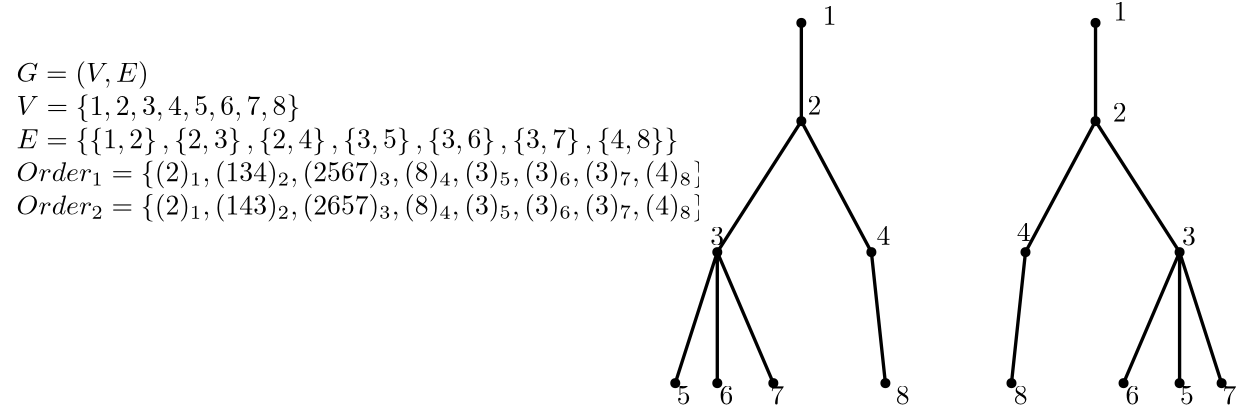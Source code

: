 <?xml version="1.0"?>
<!DOCTYPE ipe SYSTEM "ipe.dtd">
<ipe version="70107" creator="Ipe 7.1.7">
<info created="D:20140523173310" modified="D:20150616192135"/>
<ipestyle name="basic">
<symbol name="arrow/arc(spx)">
<path stroke="sym-stroke" fill="sym-stroke" pen="sym-pen">
0 0 m
-1 0.333 l
-1 -0.333 l
h
</path>
</symbol>
<symbol name="arrow/farc(spx)">
<path stroke="sym-stroke" fill="white" pen="sym-pen">
0 0 m
-1 0.333 l
-1 -0.333 l
h
</path>
</symbol>
<symbol name="mark/circle(sx)" transformations="translations">
<path fill="sym-stroke">
0.6 0 0 0.6 0 0 e
0.4 0 0 0.4 0 0 e
</path>
</symbol>
<symbol name="mark/disk(sx)" transformations="translations">
<path fill="sym-stroke">
0.6 0 0 0.6 0 0 e
</path>
</symbol>
<symbol name="mark/fdisk(sfx)" transformations="translations">
<group>
<path fill="sym-fill">
0.5 0 0 0.5 0 0 e
</path>
<path fill="sym-stroke" fillrule="eofill">
0.6 0 0 0.6 0 0 e
0.4 0 0 0.4 0 0 e
</path>
</group>
</symbol>
<symbol name="mark/box(sx)" transformations="translations">
<path fill="sym-stroke" fillrule="eofill">
-0.6 -0.6 m
0.6 -0.6 l
0.6 0.6 l
-0.6 0.6 l
h
-0.4 -0.4 m
0.4 -0.4 l
0.4 0.4 l
-0.4 0.4 l
h
</path>
</symbol>
<symbol name="mark/square(sx)" transformations="translations">
<path fill="sym-stroke">
-0.6 -0.6 m
0.6 -0.6 l
0.6 0.6 l
-0.6 0.6 l
h
</path>
</symbol>
<symbol name="mark/fsquare(sfx)" transformations="translations">
<group>
<path fill="sym-fill">
-0.5 -0.5 m
0.5 -0.5 l
0.5 0.5 l
-0.5 0.5 l
h
</path>
<path fill="sym-stroke" fillrule="eofill">
-0.6 -0.6 m
0.6 -0.6 l
0.6 0.6 l
-0.6 0.6 l
h
-0.4 -0.4 m
0.4 -0.4 l
0.4 0.4 l
-0.4 0.4 l
h
</path>
</group>
</symbol>
<symbol name="mark/cross(sx)" transformations="translations">
<group>
<path fill="sym-stroke">
-0.43 -0.57 m
0.57 0.43 l
0.43 0.57 l
-0.57 -0.43 l
h
</path>
<path fill="sym-stroke">
-0.43 0.57 m
0.57 -0.43 l
0.43 -0.57 l
-0.57 0.43 l
h
</path>
</group>
</symbol>
<symbol name="arrow/fnormal(spx)">
<path stroke="sym-stroke" fill="white" pen="sym-pen">
0 0 m
-1 0.333 l
-1 -0.333 l
h
</path>
</symbol>
<symbol name="arrow/pointed(spx)">
<path stroke="sym-stroke" fill="sym-stroke" pen="sym-pen">
0 0 m
-1 0.333 l
-0.8 0 l
-1 -0.333 l
h
</path>
</symbol>
<symbol name="arrow/fpointed(spx)">
<path stroke="sym-stroke" fill="white" pen="sym-pen">
0 0 m
-1 0.333 l
-0.8 0 l
-1 -0.333 l
h
</path>
</symbol>
<symbol name="arrow/linear(spx)">
<path stroke="sym-stroke" pen="sym-pen">
-1 0.333 m
0 0 l
-1 -0.333 l
</path>
</symbol>
<symbol name="arrow/fdouble(spx)">
<path stroke="sym-stroke" fill="white" pen="sym-pen">
0 0 m
-1 0.333 l
-1 -0.333 l
h
-1 0 m
-2 0.333 l
-2 -0.333 l
h
</path>
</symbol>
<symbol name="arrow/double(spx)">
<path stroke="sym-stroke" fill="sym-stroke" pen="sym-pen">
0 0 m
-1 0.333 l
-1 -0.333 l
h
-1 0 m
-2 0.333 l
-2 -0.333 l
h
</path>
</symbol>
<pen name="heavier" value="0.8"/>
<pen name="fat" value="1.2"/>
<pen name="ultrafat" value="2"/>
<symbolsize name="large" value="5"/>
<symbolsize name="small" value="2"/>
<symbolsize name="tiny" value="1.1"/>
<arrowsize name="large" value="10"/>
<arrowsize name="small" value="5"/>
<arrowsize name="tiny" value="3"/>
<color name="red" value="1 0 0"/>
<color name="green" value="0 1 0"/>
<color name="blue" value="0 0 1"/>
<color name="yellow" value="1 1 0"/>
<color name="orange" value="1 0.647 0"/>
<color name="gold" value="1 0.843 0"/>
<color name="purple" value="0.627 0.125 0.941"/>
<color name="gray" value="0.745"/>
<color name="brown" value="0.647 0.165 0.165"/>
<color name="navy" value="0 0 0.502"/>
<color name="pink" value="1 0.753 0.796"/>
<color name="seagreen" value="0.18 0.545 0.341"/>
<color name="turquoise" value="0.251 0.878 0.816"/>
<color name="violet" value="0.933 0.51 0.933"/>
<color name="darkblue" value="0 0 0.545"/>
<color name="darkcyan" value="0 0.545 0.545"/>
<color name="darkgray" value="0.663"/>
<color name="darkgreen" value="0 0.392 0"/>
<color name="darkmagenta" value="0.545 0 0.545"/>
<color name="darkorange" value="1 0.549 0"/>
<color name="darkred" value="0.545 0 0"/>
<color name="lightblue" value="0.678 0.847 0.902"/>
<color name="lightcyan" value="0.878 1 1"/>
<color name="lightgray" value="0.827"/>
<color name="lightgreen" value="0.565 0.933 0.565"/>
<color name="lightyellow" value="1 1 0.878"/>
<dashstyle name="dashed" value="[4] 0"/>
<dashstyle name="dotted" value="[1 3] 0"/>
<dashstyle name="dash dotted" value="[4 2 1 2] 0"/>
<dashstyle name="dash dot dotted" value="[4 2 1 2 1 2] 0"/>
<textsize name="large" value="\large"/>
<textsize name="Large" value="\Large"/>
<textsize name="LARGE" value="\LARGE"/>
<textsize name="huge" value="\huge"/>
<textsize name="Huge" value="\Huge"/>
<textsize name="small" value="\small"/>
<textsize name="footnote" value="\footnotesize"/>
<textsize name="tiny" value="\tiny"/>
<textstyle name="center" begin="\begin{center}" end="\end{center}"/>
<textstyle name="itemize" begin="\begin{itemize}" end="\end{itemize}"/>
<textstyle name="item" begin="\begin{itemize}\item{}" end="\end{itemize}"/>
<gridsize name="4 pts" value="4"/>
<gridsize name="8 pts (~3 mm)" value="8"/>
<gridsize name="16 pts (~6 mm)" value="16"/>
<gridsize name="32 pts (~12 mm)" value="32"/>
<gridsize name="10 pts (~3.5 mm)" value="10"/>
<gridsize name="20 pts (~7 mm)" value="20"/>
<gridsize name="14 pts (~5 mm)" value="14"/>
<gridsize name="28 pts (~10 mm)" value="28"/>
<gridsize name="56 pts (~20 mm)" value="56"/>
<anglesize name="90 deg" value="90"/>
<anglesize name="60 deg" value="60"/>
<anglesize name="45 deg" value="45"/>
<anglesize name="30 deg" value="30"/>
<anglesize name="22.5 deg" value="22.5"/>
<tiling name="falling" angle="-60" step="4" width="1"/>
<tiling name="rising" angle="30" step="4" width="1"/>
</ipestyle>
<page>
<layer name="alpha"/>
<view layers="alpha" active="alpha"/>
<use layer="alpha" matrix="0.315199 0 0 0.73686 234.891 180.815" name="mark/disk(sx)" pos="256 752" size="normal" stroke="black"/>
<use matrix="0.315199 0 0 0.73686 234.891 180.815" name="mark/disk(sx)" pos="256 704" size="normal" stroke="black"/>
<use matrix="0.315199 0 0 0.73686 234.891 180.815" name="mark/disk(sx)" pos="336 640" size="normal" stroke="black"/>
<use matrix="0.315199 0 0 0.73686 234.891 192.605" name="mark/disk(sx)" pos="160 624" size="normal" stroke="black"/>
<use matrix="0.315199 0 0 0.73686 234.891 180.815" name="mark/disk(sx)" pos="160 576" size="normal" stroke="black"/>
<use matrix="0.315199 0 0 0.73686 234.891 180.815" name="mark/disk(sx)" pos="112 576" size="normal" stroke="black"/>
<use matrix="0.315199 0 0 0.73686 234.891 180.815" name="mark/disk(sx)" pos="224 576" size="normal" stroke="black"/>
<use matrix="0.315199 0 0 0.73686 234.891 180.815" name="mark/disk(sx)" pos="352 576" size="normal" stroke="black"/>
<path matrix="0.315199 0 0 0.73686 234.891 180.815" stroke="black" pen="fat">
256 752 m
256 704 l
336 640 l
352 576 l
</path>
<path matrix="0.315199 0 0 0.73686 234.891 180.815" stroke="black" pen="fat">
256 704 m
160 640 l
224 576 l
</path>
<path matrix="0.315199 0 0 0.73686 234.891 180.815" stroke="black" pen="fat">
160 640 m
160 576 l
160 640 l
112 576 l
112 576 l
</path>
<use matrix="-0.315199 0 0 0.73686 502.18 180.815" name="mark/disk(sx)" pos="256 752" size="normal" stroke="black"/>
<use matrix="-0.315199 0 0 0.73686 502.18 180.815" name="mark/disk(sx)" pos="256 704" size="normal" stroke="black"/>
<use matrix="-0.315199 0 0 0.73686 502.18 180.815" name="mark/disk(sx)" pos="336 640" size="normal" stroke="black"/>
<use matrix="-0.315199 0 0 0.73686 502.18 192.605" name="mark/disk(sx)" pos="160 624" size="normal" stroke="black"/>
<use matrix="-0.315199 0 0 0.73686 502.18 180.815" name="mark/disk(sx)" pos="160 576" size="normal" stroke="black"/>
<use matrix="-0.315199 0 0 0.73686 502.18 180.815" name="mark/disk(sx)" pos="112 576" size="normal" stroke="black"/>
<use matrix="-0.315199 0 0 0.73686 502.18 180.815" name="mark/disk(sx)" pos="224 576" size="normal" stroke="black"/>
<use matrix="-0.315199 0 0 0.73686 502.18 180.815" name="mark/disk(sx)" pos="352 576" size="normal" stroke="black"/>
<path matrix="-0.315199 0 0 0.73686 502.18 180.815" stroke="black" pen="fat">
256 752 m
256 704 l
336 640 l
352 576 l
</path>
<path matrix="-0.315199 0 0 0.73686 502.18 180.815" stroke="black" pen="fat">
256 704 m
160 640 l
224 576 l
</path>
<path matrix="-0.315199 0 0 0.73686 502.18 180.815" stroke="black" pen="fat">
160 640 m
160 576 l
160 640 l
112 576 l
112 576 l
</path>
<text matrix="0.472798 0 0 0.73686 217.24 180.815" transformations="translations" pos="224.373 751.066" stroke="black" type="label" width="4.981" height="6.42" depth="0" valign="baseline">$1$</text>
<text matrix="0.472798 0 0 0.73686 217.24 180.815" transformations="translations" pos="212.722 707.203" stroke="black" type="label" width="4.981" height="6.42" depth="0" valign="baseline">$2$</text>
<text matrix="0.472798 0 0 0.73686 210.686 183.696" transformations="translations" pos="152.41 639.353" stroke="black" type="label" width="4.981" height="6.42" depth="0" valign="baseline">$3$</text>
<text matrix="0.472798 0 0 0.73686 212.534 183.958" transformations="translations" pos="275.089 639.353" stroke="black" type="label" width="4.981" height="6.42" depth="0" valign="baseline">$4$</text>
<text matrix="0.472798 0 0 0.73686 219.077 176.924" transformations="translations" pos="109.233 570.818" stroke="black" type="label" width="4.981" height="6.42" depth="0" valign="baseline">$5$</text>
<text matrix="0.472798 0 0 0.73686 217.912 178.439" transformations="translations" pos="144.186 568.762" stroke="black" type="label" width="4.981" height="6.42" depth="0" valign="baseline">$6$</text>
<text matrix="0.472798 0 0 0.73686 213.878 178.439" transformations="translations" pos="191.476 568.762" stroke="black" type="label" width="4.981" height="6.42" depth="0" valign="baseline">$7$</text>
<text matrix="0.472798 0 0 0.73686 218.248 177.934" transformations="translations" pos="277.83 569.447" stroke="black" type="label" width="4.981" height="6.42" depth="0" valign="baseline">$8$</text>
<text matrix="0.472798 0 0 0.73686 217.24 180.815" transformations="translations" pos="445.742 753.122" stroke="black" type="label" width="4.981" height="6.42" depth="0" valign="baseline">$1$</text>
<text matrix="0.472798 0 0 0.73686 217.24 180.815" transformations="translations" pos="445.057 703.776" stroke="black" type="label" width="4.981" height="6.42" depth="0" valign="baseline">$2$</text>
<text matrix="0.472798 0 0 0.73686 208.669 185.268" transformations="translations" pos="390.228 639.353" stroke="black" type="label" width="4.981" height="6.42" depth="0" valign="baseline">$4$</text>
<text matrix="0.472798 0 0 0.73686 209.51 182.649" transformations="translations" pos="514.278 640.724" stroke="black" type="label" width="4.981" height="6.42" depth="0" valign="baseline">$3$</text>
<text matrix="0.472798 0 0 0.73686 218.248 181.469" transformations="translations" pos="367.612 564.649" stroke="black" type="label" width="4.981" height="6.42" depth="0" valign="baseline">$8$</text>
<text matrix="0.472798 0 0 0.73686 218.248 178.944" transformations="translations" pos="452.596 568.076" stroke="black" type="label" width="4.981" height="6.42" depth="0" valign="baseline">$6$</text>
<text matrix="0.472798 0 0 0.73686 216.568 185.004" transformations="translations" pos="497.829 559.852" stroke="black" type="label" width="4.981" height="6.42" depth="0" valign="baseline">$5$</text>
<text matrix="0.472798 0 0 0.73686 216.568 178.439" transformations="translations" pos="530.041 568.762" stroke="black" type="label" width="4.981" height="6.42" depth="0" valign="baseline">$7$</text>
<text matrix="1 0 0 1 23.6923 -13.1998" transformations="translations" pos="4.40466 746.288" stroke="black" type="minipage" width="250.296" height="37.825" depth="32.91" valign="top">$$\begin{array}{l}
G=(V,E)\\
V=\{1,2,3,4,5,6,7,8\}\\
E=\left\lbrace 
\left\lbrace1,2\right\rbrace, \left\lbrace2,3\right\rbrace, \left\lbrace2,4\right\rbrace, \left\lbrace3,5\right\rbrace, \left\lbrace3,6\right\rbrace, \left\lbrace3,7\right\rbrace, \left\lbrace4,8\right\rbrace \right\rbrace\\
Order_1 = \left\lbrace (2)_1,(134)_2,(2567)_3,(8)_4,(3)_5,(3)_6,(3)_7,(4)_8 \right\rbrace\\
Order_2 = \left\lbrace (2)_1,(143)_2,(2657)_3,(8)_4,(3)_5,(3)_6,(3)_7,(4)_8 \right\rbrace\\
\end{array}$$</text>
</page>
</ipe>
